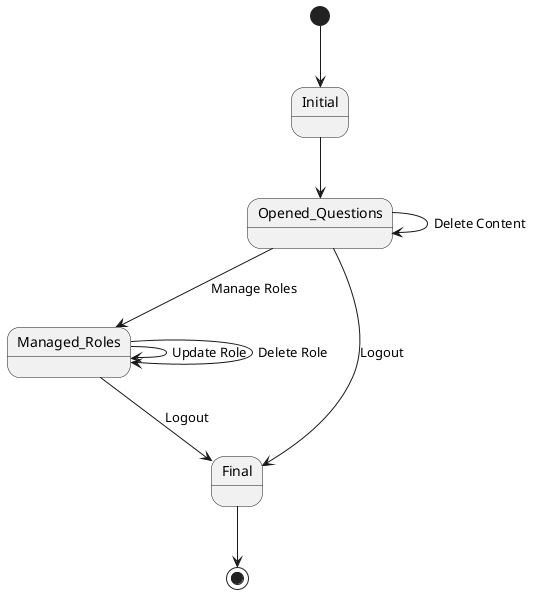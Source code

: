 @startuml

[*] --> Initial

Initial --> Opened_Questions

Opened_Questions --> Managed_Roles : Manage Roles
Opened_Questions --> Opened_Questions : Delete Content
'Opened_Questions --> Restored_Content : Restore Content
Opened_Questions --> Final : Logout

Managed_Roles --> Managed_Roles : Update Role
Managed_Roles --> Managed_Roles : Delete Role
Managed_Roles --> Final : Logout

Final --> [*]

@enduml